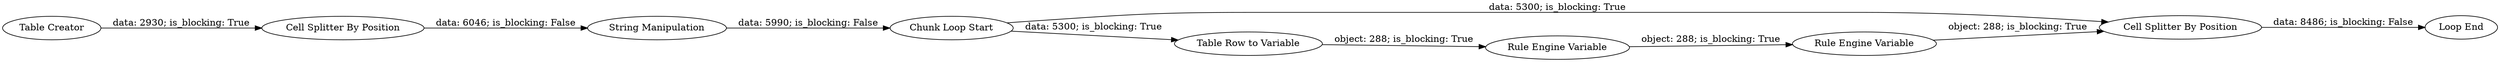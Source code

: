 digraph {
	"-1298006311255724739_9" [label="Rule Engine Variable"]
	"-1298006311255724739_3" [label="Cell Splitter By Position"]
	"-1298006311255724739_8" [label="Rule Engine Variable"]
	"-1298006311255724739_1" [label="Table Creator"]
	"-1298006311255724739_11" [label="Loop End"]
	"-1298006311255724739_7" [label="Chunk Loop Start"]
	"-1298006311255724739_4" [label="Cell Splitter By Position"]
	"-1298006311255724739_5" [label="Table Row to Variable"]
	"-1298006311255724739_10" [label="String Manipulation"]
	"-1298006311255724739_5" -> "-1298006311255724739_8" [label="object: 288; is_blocking: True"]
	"-1298006311255724739_7" -> "-1298006311255724739_5" [label="data: 5300; is_blocking: True"]
	"-1298006311255724739_7" -> "-1298006311255724739_4" [label="data: 5300; is_blocking: True"]
	"-1298006311255724739_10" -> "-1298006311255724739_7" [label="data: 5990; is_blocking: False"]
	"-1298006311255724739_3" -> "-1298006311255724739_10" [label="data: 6046; is_blocking: False"]
	"-1298006311255724739_8" -> "-1298006311255724739_9" [label="object: 288; is_blocking: True"]
	"-1298006311255724739_1" -> "-1298006311255724739_3" [label="data: 2930; is_blocking: True"]
	"-1298006311255724739_4" -> "-1298006311255724739_11" [label="data: 8486; is_blocking: False"]
	"-1298006311255724739_9" -> "-1298006311255724739_4" [label="object: 288; is_blocking: True"]
	rankdir=LR
}
